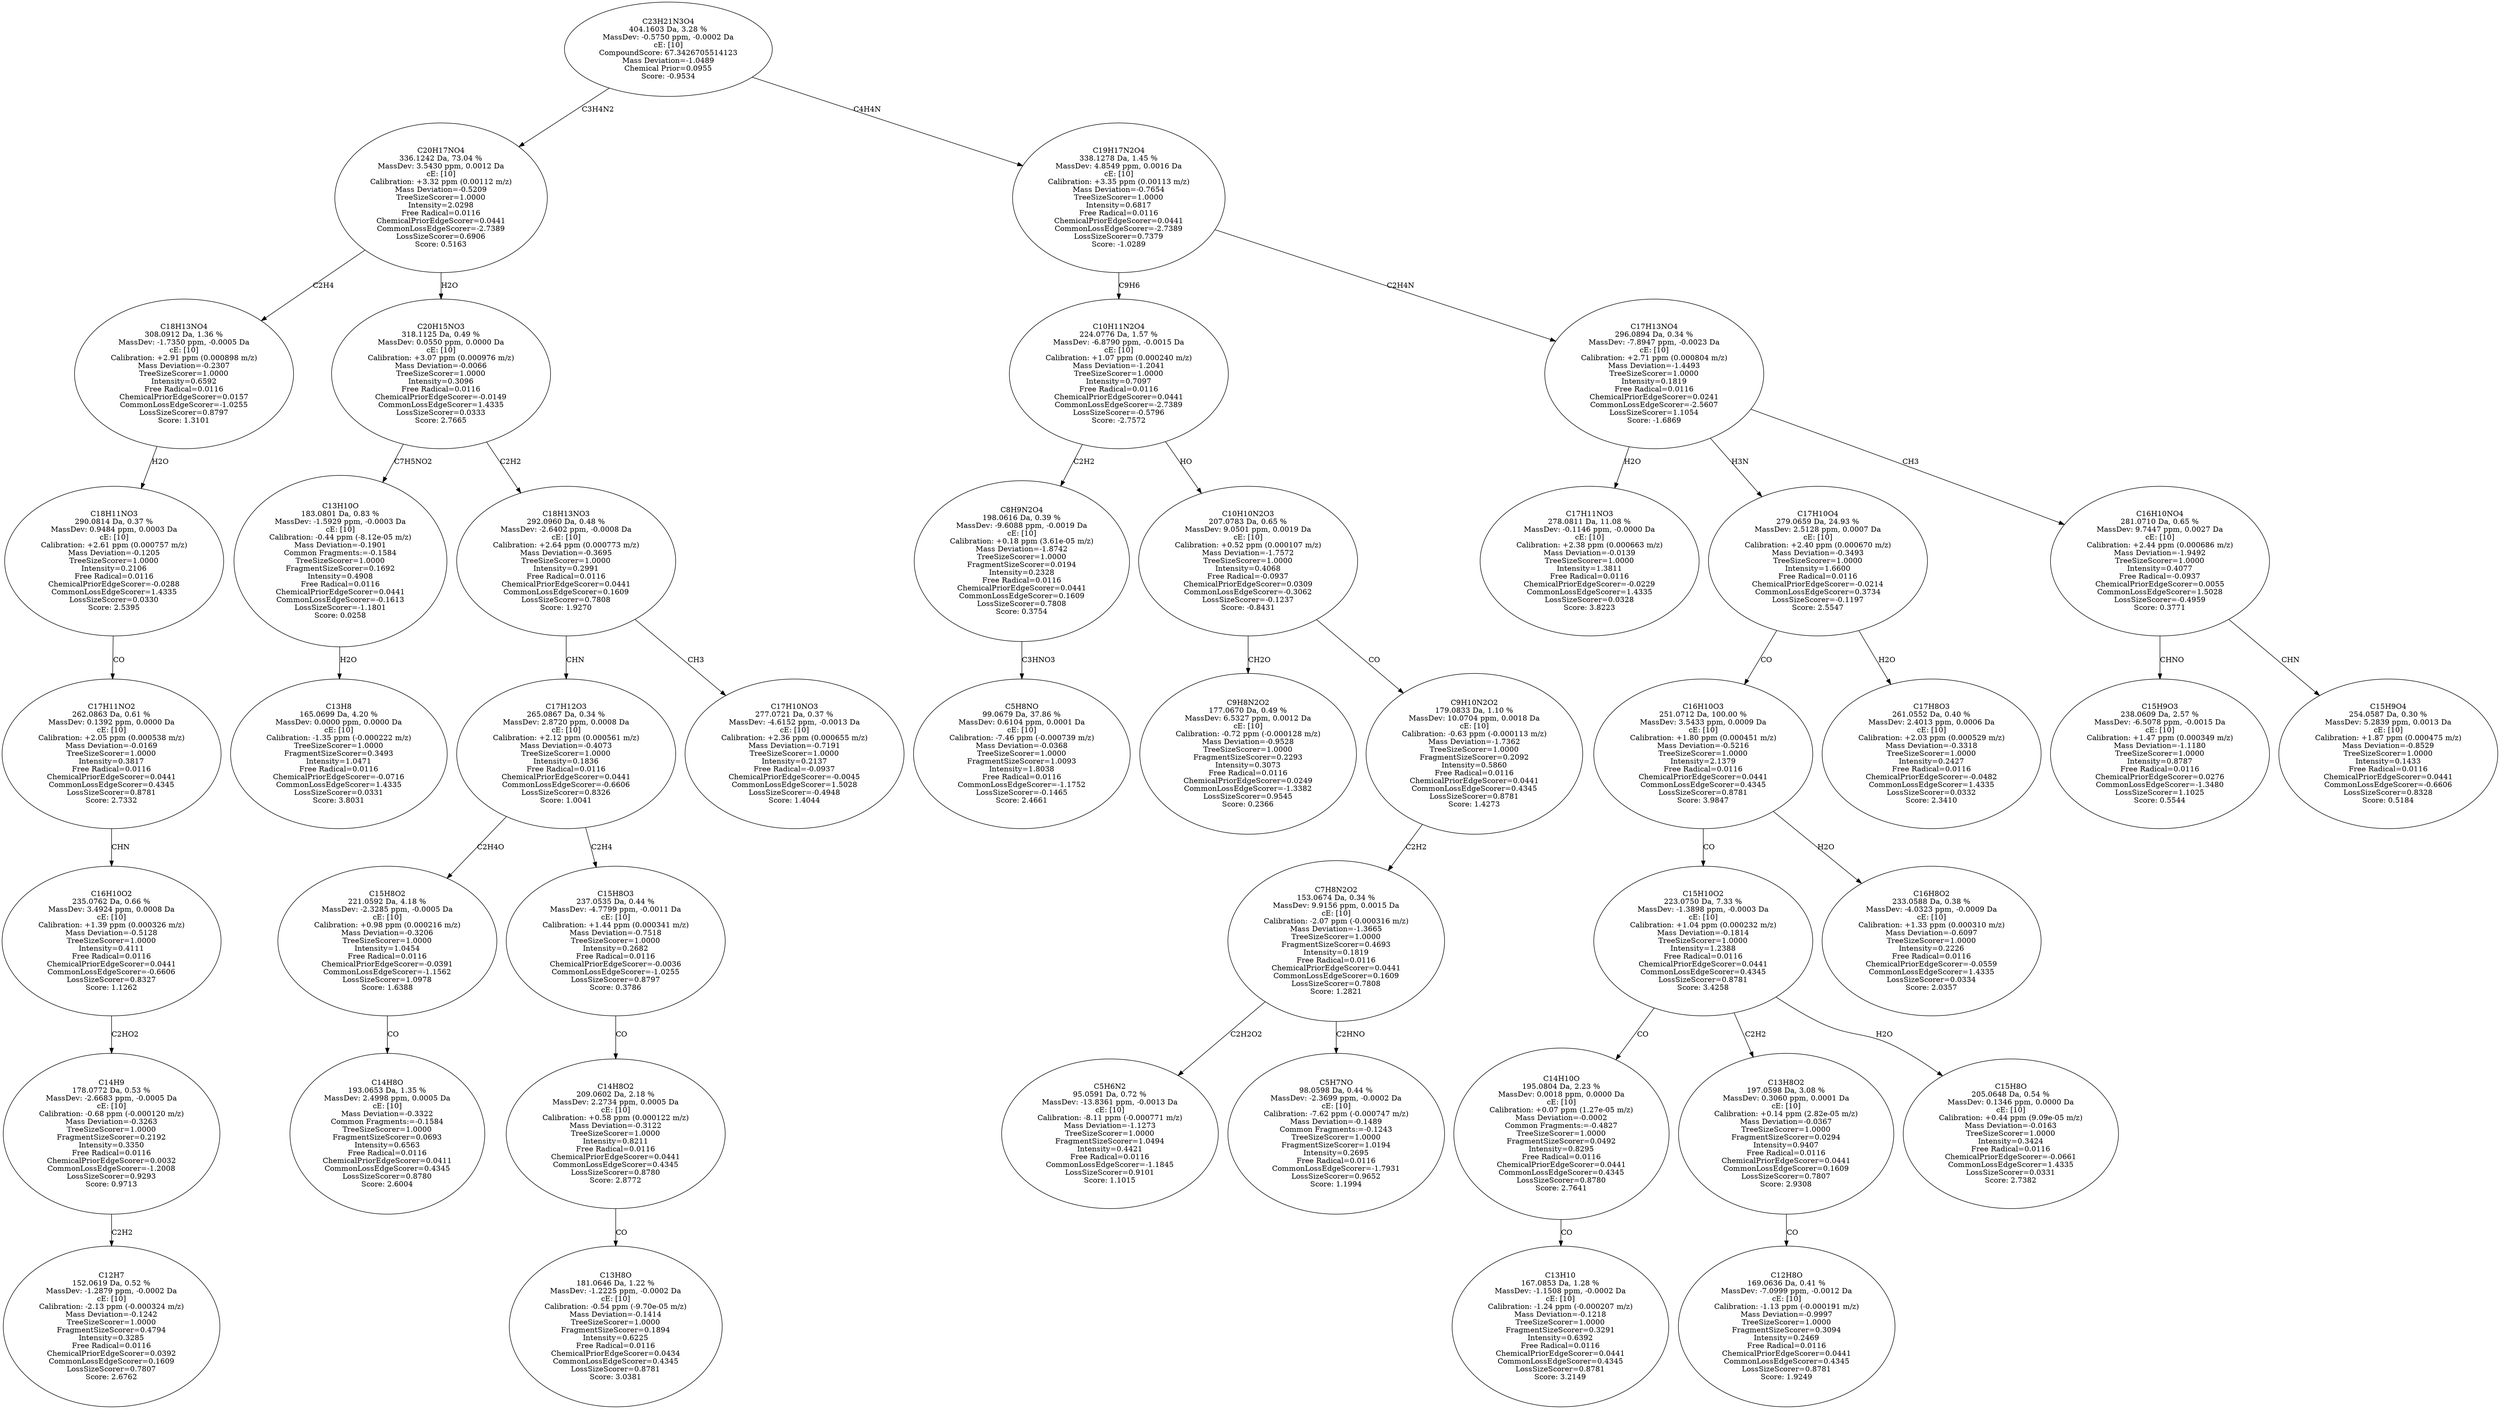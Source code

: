 strict digraph {
v1 [label="C12H7\n152.0619 Da, 0.52 %\nMassDev: -1.2879 ppm, -0.0002 Da\ncE: [10]\nCalibration: -2.13 ppm (-0.000324 m/z)\nMass Deviation=-0.1242\nTreeSizeScorer=1.0000\nFragmentSizeScorer=0.4794\nIntensity=0.3285\nFree Radical=0.0116\nChemicalPriorEdgeScorer=0.0392\nCommonLossEdgeScorer=0.1609\nLossSizeScorer=0.7807\nScore: 2.6762"];
v2 [label="C14H9\n178.0772 Da, 0.53 %\nMassDev: -2.6683 ppm, -0.0005 Da\ncE: [10]\nCalibration: -0.68 ppm (-0.000120 m/z)\nMass Deviation=-0.3263\nTreeSizeScorer=1.0000\nFragmentSizeScorer=0.2192\nIntensity=0.3350\nFree Radical=0.0116\nChemicalPriorEdgeScorer=0.0032\nCommonLossEdgeScorer=-1.2008\nLossSizeScorer=0.9293\nScore: 0.9713"];
v3 [label="C16H10O2\n235.0762 Da, 0.66 %\nMassDev: 3.4924 ppm, 0.0008 Da\ncE: [10]\nCalibration: +1.39 ppm (0.000326 m/z)\nMass Deviation=-0.5128\nTreeSizeScorer=1.0000\nIntensity=0.4111\nFree Radical=0.0116\nChemicalPriorEdgeScorer=0.0441\nCommonLossEdgeScorer=-0.6606\nLossSizeScorer=0.8327\nScore: 1.1262"];
v4 [label="C17H11NO2\n262.0863 Da, 0.61 %\nMassDev: 0.1392 ppm, 0.0000 Da\ncE: [10]\nCalibration: +2.05 ppm (0.000538 m/z)\nMass Deviation=-0.0169\nTreeSizeScorer=1.0000\nIntensity=0.3817\nFree Radical=0.0116\nChemicalPriorEdgeScorer=0.0441\nCommonLossEdgeScorer=0.4345\nLossSizeScorer=0.8781\nScore: 2.7332"];
v5 [label="C18H11NO3\n290.0814 Da, 0.37 %\nMassDev: 0.9484 ppm, 0.0003 Da\ncE: [10]\nCalibration: +2.61 ppm (0.000757 m/z)\nMass Deviation=-0.1205\nTreeSizeScorer=1.0000\nIntensity=0.2106\nFree Radical=0.0116\nChemicalPriorEdgeScorer=-0.0288\nCommonLossEdgeScorer=1.4335\nLossSizeScorer=0.0330\nScore: 2.5395"];
v6 [label="C18H13NO4\n308.0912 Da, 1.36 %\nMassDev: -1.7350 ppm, -0.0005 Da\ncE: [10]\nCalibration: +2.91 ppm (0.000898 m/z)\nMass Deviation=-0.2307\nTreeSizeScorer=1.0000\nIntensity=0.6592\nFree Radical=0.0116\nChemicalPriorEdgeScorer=0.0157\nCommonLossEdgeScorer=-1.0255\nLossSizeScorer=0.8797\nScore: 1.3101"];
v7 [label="C13H8\n165.0699 Da, 4.20 %\nMassDev: 0.0000 ppm, 0.0000 Da\ncE: [10]\nCalibration: -1.35 ppm (-0.000222 m/z)\nTreeSizeScorer=1.0000\nFragmentSizeScorer=0.3493\nIntensity=1.0471\nFree Radical=0.0116\nChemicalPriorEdgeScorer=-0.0716\nCommonLossEdgeScorer=1.4335\nLossSizeScorer=0.0331\nScore: 3.8031"];
v8 [label="C13H10O\n183.0801 Da, 0.83 %\nMassDev: -1.5929 ppm, -0.0003 Da\ncE: [10]\nCalibration: -0.44 ppm (-8.12e-05 m/z)\nMass Deviation=-0.1901\nCommon Fragments:=-0.1584\nTreeSizeScorer=1.0000\nFragmentSizeScorer=0.1692\nIntensity=0.4908\nFree Radical=0.0116\nChemicalPriorEdgeScorer=0.0441\nCommonLossEdgeScorer=-0.1613\nLossSizeScorer=-1.1801\nScore: 0.0258"];
v9 [label="C14H8O\n193.0653 Da, 1.35 %\nMassDev: 2.4998 ppm, 0.0005 Da\ncE: [10]\nMass Deviation=-0.3322\nCommon Fragments:=-0.1584\nTreeSizeScorer=1.0000\nFragmentSizeScorer=0.0693\nIntensity=0.6563\nFree Radical=0.0116\nChemicalPriorEdgeScorer=0.0411\nCommonLossEdgeScorer=0.4345\nLossSizeScorer=0.8780\nScore: 2.6004"];
v10 [label="C15H8O2\n221.0592 Da, 4.18 %\nMassDev: -2.3285 ppm, -0.0005 Da\ncE: [10]\nCalibration: +0.98 ppm (0.000216 m/z)\nMass Deviation=-0.3206\nTreeSizeScorer=1.0000\nIntensity=1.0454\nFree Radical=0.0116\nChemicalPriorEdgeScorer=-0.0391\nCommonLossEdgeScorer=-1.1562\nLossSizeScorer=1.0978\nScore: 1.6388"];
v11 [label="C13H8O\n181.0646 Da, 1.22 %\nMassDev: -1.2225 ppm, -0.0002 Da\ncE: [10]\nCalibration: -0.54 ppm (-9.70e-05 m/z)\nMass Deviation=-0.1414\nTreeSizeScorer=1.0000\nFragmentSizeScorer=0.1894\nIntensity=0.6225\nFree Radical=0.0116\nChemicalPriorEdgeScorer=0.0434\nCommonLossEdgeScorer=0.4345\nLossSizeScorer=0.8781\nScore: 3.0381"];
v12 [label="C14H8O2\n209.0602 Da, 2.18 %\nMassDev: 2.2734 ppm, 0.0005 Da\ncE: [10]\nCalibration: +0.58 ppm (0.000122 m/z)\nMass Deviation=-0.3122\nTreeSizeScorer=1.0000\nIntensity=0.8211\nFree Radical=0.0116\nChemicalPriorEdgeScorer=0.0441\nCommonLossEdgeScorer=0.4345\nLossSizeScorer=0.8780\nScore: 2.8772"];
v13 [label="C15H8O3\n237.0535 Da, 0.44 %\nMassDev: -4.7799 ppm, -0.0011 Da\ncE: [10]\nCalibration: +1.44 ppm (0.000341 m/z)\nMass Deviation=-0.7518\nTreeSizeScorer=1.0000\nIntensity=0.2682\nFree Radical=0.0116\nChemicalPriorEdgeScorer=-0.0036\nCommonLossEdgeScorer=-1.0255\nLossSizeScorer=0.8797\nScore: 0.3786"];
v14 [label="C17H12O3\n265.0867 Da, 0.34 %\nMassDev: 2.8720 ppm, 0.0008 Da\ncE: [10]\nCalibration: +2.12 ppm (0.000561 m/z)\nMass Deviation=-0.4073\nTreeSizeScorer=1.0000\nIntensity=0.1836\nFree Radical=0.0116\nChemicalPriorEdgeScorer=0.0441\nCommonLossEdgeScorer=-0.6606\nLossSizeScorer=0.8326\nScore: 1.0041"];
v15 [label="C17H10NO3\n277.0721 Da, 0.37 %\nMassDev: -4.6152 ppm, -0.0013 Da\ncE: [10]\nCalibration: +2.36 ppm (0.000655 m/z)\nMass Deviation=-0.7191\nTreeSizeScorer=1.0000\nIntensity=0.2137\nFree Radical=-0.0937\nChemicalPriorEdgeScorer=-0.0045\nCommonLossEdgeScorer=1.5028\nLossSizeScorer=-0.4948\nScore: 1.4044"];
v16 [label="C18H13NO3\n292.0960 Da, 0.48 %\nMassDev: -2.6402 ppm, -0.0008 Da\ncE: [10]\nCalibration: +2.64 ppm (0.000773 m/z)\nMass Deviation=-0.3695\nTreeSizeScorer=1.0000\nIntensity=0.2991\nFree Radical=0.0116\nChemicalPriorEdgeScorer=0.0441\nCommonLossEdgeScorer=0.1609\nLossSizeScorer=0.7808\nScore: 1.9270"];
v17 [label="C20H15NO3\n318.1125 Da, 0.49 %\nMassDev: 0.0550 ppm, 0.0000 Da\ncE: [10]\nCalibration: +3.07 ppm (0.000976 m/z)\nMass Deviation=-0.0066\nTreeSizeScorer=1.0000\nIntensity=0.3096\nFree Radical=0.0116\nChemicalPriorEdgeScorer=-0.0149\nCommonLossEdgeScorer=1.4335\nLossSizeScorer=0.0333\nScore: 2.7665"];
v18 [label="C20H17NO4\n336.1242 Da, 73.04 %\nMassDev: 3.5430 ppm, 0.0012 Da\ncE: [10]\nCalibration: +3.32 ppm (0.00112 m/z)\nMass Deviation=-0.5209\nTreeSizeScorer=1.0000\nIntensity=2.0298\nFree Radical=0.0116\nChemicalPriorEdgeScorer=0.0441\nCommonLossEdgeScorer=-2.7389\nLossSizeScorer=0.6906\nScore: 0.5163"];
v19 [label="C5H8NO\n99.0679 Da, 37.86 %\nMassDev: 0.6104 ppm, 0.0001 Da\ncE: [10]\nCalibration: -7.46 ppm (-0.000739 m/z)\nMass Deviation=-0.0368\nTreeSizeScorer=1.0000\nFragmentSizeScorer=1.0093\nIntensity=1.8038\nFree Radical=0.0116\nCommonLossEdgeScorer=-1.1752\nLossSizeScorer=-0.1465\nScore: 2.4661"];
v20 [label="C8H9N2O4\n198.0616 Da, 0.39 %\nMassDev: -9.6088 ppm, -0.0019 Da\ncE: [10]\nCalibration: +0.18 ppm (3.61e-05 m/z)\nMass Deviation=-1.8742\nTreeSizeScorer=1.0000\nFragmentSizeScorer=0.0194\nIntensity=0.2328\nFree Radical=0.0116\nChemicalPriorEdgeScorer=0.0441\nCommonLossEdgeScorer=0.1609\nLossSizeScorer=0.7808\nScore: 0.3754"];
v21 [label="C9H8N2O2\n177.0670 Da, 0.49 %\nMassDev: 6.5327 ppm, 0.0012 Da\ncE: [10]\nCalibration: -0.72 ppm (-0.000128 m/z)\nMass Deviation=-0.9528\nTreeSizeScorer=1.0000\nFragmentSizeScorer=0.2293\nIntensity=0.3073\nFree Radical=0.0116\nChemicalPriorEdgeScorer=0.0249\nCommonLossEdgeScorer=-1.3382\nLossSizeScorer=0.9545\nScore: 0.2366"];
v22 [label="C5H6N2\n95.0591 Da, 0.72 %\nMassDev: -13.8361 ppm, -0.0013 Da\ncE: [10]\nCalibration: -8.11 ppm (-0.000771 m/z)\nMass Deviation=-1.1273\nTreeSizeScorer=1.0000\nFragmentSizeScorer=1.0494\nIntensity=0.4421\nFree Radical=0.0116\nCommonLossEdgeScorer=-1.1845\nLossSizeScorer=0.9101\nScore: 1.1015"];
v23 [label="C5H7NO\n98.0598 Da, 0.44 %\nMassDev: -2.3699 ppm, -0.0002 Da\ncE: [10]\nCalibration: -7.62 ppm (-0.000747 m/z)\nMass Deviation=-0.1489\nCommon Fragments:=-0.1243\nTreeSizeScorer=1.0000\nFragmentSizeScorer=1.0194\nIntensity=0.2695\nFree Radical=0.0116\nCommonLossEdgeScorer=-1.7931\nLossSizeScorer=0.9652\nScore: 1.1994"];
v24 [label="C7H8N2O2\n153.0674 Da, 0.34 %\nMassDev: 9.9156 ppm, 0.0015 Da\ncE: [10]\nCalibration: -2.07 ppm (-0.000316 m/z)\nMass Deviation=-1.3665\nTreeSizeScorer=1.0000\nFragmentSizeScorer=0.4693\nIntensity=0.1819\nFree Radical=0.0116\nChemicalPriorEdgeScorer=0.0441\nCommonLossEdgeScorer=0.1609\nLossSizeScorer=0.7808\nScore: 1.2821"];
v25 [label="C9H10N2O2\n179.0833 Da, 1.10 %\nMassDev: 10.0704 ppm, 0.0018 Da\ncE: [10]\nCalibration: -0.63 ppm (-0.000113 m/z)\nMass Deviation=-1.7362\nTreeSizeScorer=1.0000\nFragmentSizeScorer=0.2092\nIntensity=0.5860\nFree Radical=0.0116\nChemicalPriorEdgeScorer=0.0441\nCommonLossEdgeScorer=0.4345\nLossSizeScorer=0.8781\nScore: 1.4273"];
v26 [label="C10H10N2O3\n207.0783 Da, 0.65 %\nMassDev: 9.0501 ppm, 0.0019 Da\ncE: [10]\nCalibration: +0.52 ppm (0.000107 m/z)\nMass Deviation=-1.7572\nTreeSizeScorer=1.0000\nIntensity=0.4068\nFree Radical=-0.0937\nChemicalPriorEdgeScorer=0.0309\nCommonLossEdgeScorer=-0.3062\nLossSizeScorer=-0.1237\nScore: -0.8431"];
v27 [label="C10H11N2O4\n224.0776 Da, 1.57 %\nMassDev: -6.8790 ppm, -0.0015 Da\ncE: [10]\nCalibration: +1.07 ppm (0.000240 m/z)\nMass Deviation=-1.2041\nTreeSizeScorer=1.0000\nIntensity=0.7097\nFree Radical=0.0116\nChemicalPriorEdgeScorer=0.0441\nCommonLossEdgeScorer=-2.7389\nLossSizeScorer=-0.5796\nScore: -2.7572"];
v28 [label="C17H11NO3\n278.0811 Da, 11.08 %\nMassDev: -0.1146 ppm, -0.0000 Da\ncE: [10]\nCalibration: +2.38 ppm (0.000663 m/z)\nMass Deviation=-0.0139\nTreeSizeScorer=1.0000\nIntensity=1.3811\nFree Radical=0.0116\nChemicalPriorEdgeScorer=-0.0229\nCommonLossEdgeScorer=1.4335\nLossSizeScorer=0.0328\nScore: 3.8223"];
v29 [label="C13H10\n167.0853 Da, 1.28 %\nMassDev: -1.1508 ppm, -0.0002 Da\ncE: [10]\nCalibration: -1.24 ppm (-0.000207 m/z)\nMass Deviation=-0.1218\nTreeSizeScorer=1.0000\nFragmentSizeScorer=0.3291\nIntensity=0.6392\nFree Radical=0.0116\nChemicalPriorEdgeScorer=0.0441\nCommonLossEdgeScorer=0.4345\nLossSizeScorer=0.8781\nScore: 3.2149"];
v30 [label="C14H10O\n195.0804 Da, 2.23 %\nMassDev: 0.0018 ppm, 0.0000 Da\ncE: [10]\nCalibration: +0.07 ppm (1.27e-05 m/z)\nMass Deviation=-0.0002\nCommon Fragments:=-0.4827\nTreeSizeScorer=1.0000\nFragmentSizeScorer=0.0492\nIntensity=0.8295\nFree Radical=0.0116\nChemicalPriorEdgeScorer=0.0441\nCommonLossEdgeScorer=0.4345\nLossSizeScorer=0.8780\nScore: 2.7641"];
v31 [label="C12H8O\n169.0636 Da, 0.41 %\nMassDev: -7.0999 ppm, -0.0012 Da\ncE: [10]\nCalibration: -1.13 ppm (-0.000191 m/z)\nMass Deviation=-0.9997\nTreeSizeScorer=1.0000\nFragmentSizeScorer=0.3094\nIntensity=0.2469\nFree Radical=0.0116\nChemicalPriorEdgeScorer=0.0441\nCommonLossEdgeScorer=0.4345\nLossSizeScorer=0.8781\nScore: 1.9249"];
v32 [label="C13H8O2\n197.0598 Da, 3.08 %\nMassDev: 0.3060 ppm, 0.0001 Da\ncE: [10]\nCalibration: +0.14 ppm (2.82e-05 m/z)\nMass Deviation=-0.0367\nTreeSizeScorer=1.0000\nFragmentSizeScorer=0.0294\nIntensity=0.9407\nFree Radical=0.0116\nChemicalPriorEdgeScorer=0.0441\nCommonLossEdgeScorer=0.1609\nLossSizeScorer=0.7807\nScore: 2.9308"];
v33 [label="C15H8O\n205.0648 Da, 0.54 %\nMassDev: 0.1346 ppm, 0.0000 Da\ncE: [10]\nCalibration: +0.44 ppm (9.09e-05 m/z)\nMass Deviation=-0.0163\nTreeSizeScorer=1.0000\nIntensity=0.3424\nFree Radical=0.0116\nChemicalPriorEdgeScorer=-0.0661\nCommonLossEdgeScorer=1.4335\nLossSizeScorer=0.0331\nScore: 2.7382"];
v34 [label="C15H10O2\n223.0750 Da, 7.33 %\nMassDev: -1.3898 ppm, -0.0003 Da\ncE: [10]\nCalibration: +1.04 ppm (0.000232 m/z)\nMass Deviation=-0.1814\nTreeSizeScorer=1.0000\nIntensity=1.2388\nFree Radical=0.0116\nChemicalPriorEdgeScorer=0.0441\nCommonLossEdgeScorer=0.4345\nLossSizeScorer=0.8781\nScore: 3.4258"];
v35 [label="C16H8O2\n233.0588 Da, 0.38 %\nMassDev: -4.0323 ppm, -0.0009 Da\ncE: [10]\nCalibration: +1.33 ppm (0.000310 m/z)\nMass Deviation=-0.6097\nTreeSizeScorer=1.0000\nIntensity=0.2226\nFree Radical=0.0116\nChemicalPriorEdgeScorer=-0.0559\nCommonLossEdgeScorer=1.4335\nLossSizeScorer=0.0334\nScore: 2.0357"];
v36 [label="C16H10O3\n251.0712 Da, 100.00 %\nMassDev: 3.5433 ppm, 0.0009 Da\ncE: [10]\nCalibration: +1.80 ppm (0.000451 m/z)\nMass Deviation=-0.5216\nTreeSizeScorer=1.0000\nIntensity=2.1379\nFree Radical=0.0116\nChemicalPriorEdgeScorer=0.0441\nCommonLossEdgeScorer=0.4345\nLossSizeScorer=0.8781\nScore: 3.9847"];
v37 [label="C17H8O3\n261.0552 Da, 0.40 %\nMassDev: 2.4013 ppm, 0.0006 Da\ncE: [10]\nCalibration: +2.03 ppm (0.000529 m/z)\nMass Deviation=-0.3318\nTreeSizeScorer=1.0000\nIntensity=0.2427\nFree Radical=0.0116\nChemicalPriorEdgeScorer=-0.0482\nCommonLossEdgeScorer=1.4335\nLossSizeScorer=0.0332\nScore: 2.3410"];
v38 [label="C17H10O4\n279.0659 Da, 24.93 %\nMassDev: 2.5128 ppm, 0.0007 Da\ncE: [10]\nCalibration: +2.40 ppm (0.000670 m/z)\nMass Deviation=-0.3493\nTreeSizeScorer=1.0000\nIntensity=1.6600\nFree Radical=0.0116\nChemicalPriorEdgeScorer=-0.0214\nCommonLossEdgeScorer=0.3734\nLossSizeScorer=-0.1197\nScore: 2.5547"];
v39 [label="C15H9O3\n238.0609 Da, 2.57 %\nMassDev: -6.5078 ppm, -0.0015 Da\ncE: [10]\nCalibration: +1.47 ppm (0.000349 m/z)\nMass Deviation=-1.1180\nTreeSizeScorer=1.0000\nIntensity=0.8787\nFree Radical=0.0116\nChemicalPriorEdgeScorer=0.0276\nCommonLossEdgeScorer=-1.3480\nLossSizeScorer=1.1025\nScore: 0.5544"];
v40 [label="C15H9O4\n254.0587 Da, 0.30 %\nMassDev: 5.2839 ppm, 0.0013 Da\ncE: [10]\nCalibration: +1.87 ppm (0.000475 m/z)\nMass Deviation=-0.8529\nTreeSizeScorer=1.0000\nIntensity=0.1433\nFree Radical=0.0116\nChemicalPriorEdgeScorer=0.0441\nCommonLossEdgeScorer=-0.6606\nLossSizeScorer=0.8328\nScore: 0.5184"];
v41 [label="C16H10NO4\n281.0710 Da, 0.65 %\nMassDev: 9.7447 ppm, 0.0027 Da\ncE: [10]\nCalibration: +2.44 ppm (0.000686 m/z)\nMass Deviation=-1.9492\nTreeSizeScorer=1.0000\nIntensity=0.4077\nFree Radical=-0.0937\nChemicalPriorEdgeScorer=0.0055\nCommonLossEdgeScorer=1.5028\nLossSizeScorer=-0.4959\nScore: 0.3771"];
v42 [label="C17H13NO4\n296.0894 Da, 0.34 %\nMassDev: -7.8947 ppm, -0.0023 Da\ncE: [10]\nCalibration: +2.71 ppm (0.000804 m/z)\nMass Deviation=-1.4493\nTreeSizeScorer=1.0000\nIntensity=0.1819\nFree Radical=0.0116\nChemicalPriorEdgeScorer=0.0241\nCommonLossEdgeScorer=-2.5607\nLossSizeScorer=1.1054\nScore: -1.6869"];
v43 [label="C19H17N2O4\n338.1278 Da, 1.45 %\nMassDev: 4.8549 ppm, 0.0016 Da\ncE: [10]\nCalibration: +3.35 ppm (0.00113 m/z)\nMass Deviation=-0.7654\nTreeSizeScorer=1.0000\nIntensity=0.6817\nFree Radical=0.0116\nChemicalPriorEdgeScorer=0.0441\nCommonLossEdgeScorer=-2.7389\nLossSizeScorer=0.7379\nScore: -1.0289"];
v44 [label="C23H21N3O4\n404.1603 Da, 3.28 %\nMassDev: -0.5750 ppm, -0.0002 Da\ncE: [10]\nCompoundScore: 67.3426705514123\nMass Deviation=-1.0489\nChemical Prior=0.0955\nScore: -0.9534"];
v2 -> v1 [label="C2H2"];
v3 -> v2 [label="C2HO2"];
v4 -> v3 [label="CHN"];
v5 -> v4 [label="CO"];
v6 -> v5 [label="H2O"];
v18 -> v6 [label="C2H4"];
v8 -> v7 [label="H2O"];
v17 -> v8 [label="C7H5NO2"];
v10 -> v9 [label="CO"];
v14 -> v10 [label="C2H4O"];
v12 -> v11 [label="CO"];
v13 -> v12 [label="CO"];
v14 -> v13 [label="C2H4"];
v16 -> v14 [label="CHN"];
v16 -> v15 [label="CH3"];
v17 -> v16 [label="C2H2"];
v18 -> v17 [label="H2O"];
v44 -> v18 [label="C3H4N2"];
v20 -> v19 [label="C3HNO3"];
v27 -> v20 [label="C2H2"];
v26 -> v21 [label="CH2O"];
v24 -> v22 [label="C2H2O2"];
v24 -> v23 [label="C2HNO"];
v25 -> v24 [label="C2H2"];
v26 -> v25 [label="CO"];
v27 -> v26 [label="HO"];
v43 -> v27 [label="C9H6"];
v42 -> v28 [label="H2O"];
v30 -> v29 [label="CO"];
v34 -> v30 [label="CO"];
v32 -> v31 [label="CO"];
v34 -> v32 [label="C2H2"];
v34 -> v33 [label="H2O"];
v36 -> v34 [label="CO"];
v36 -> v35 [label="H2O"];
v38 -> v36 [label="CO"];
v38 -> v37 [label="H2O"];
v42 -> v38 [label="H3N"];
v41 -> v39 [label="CHNO"];
v41 -> v40 [label="CHN"];
v42 -> v41 [label="CH3"];
v43 -> v42 [label="C2H4N"];
v44 -> v43 [label="C4H4N"];
}